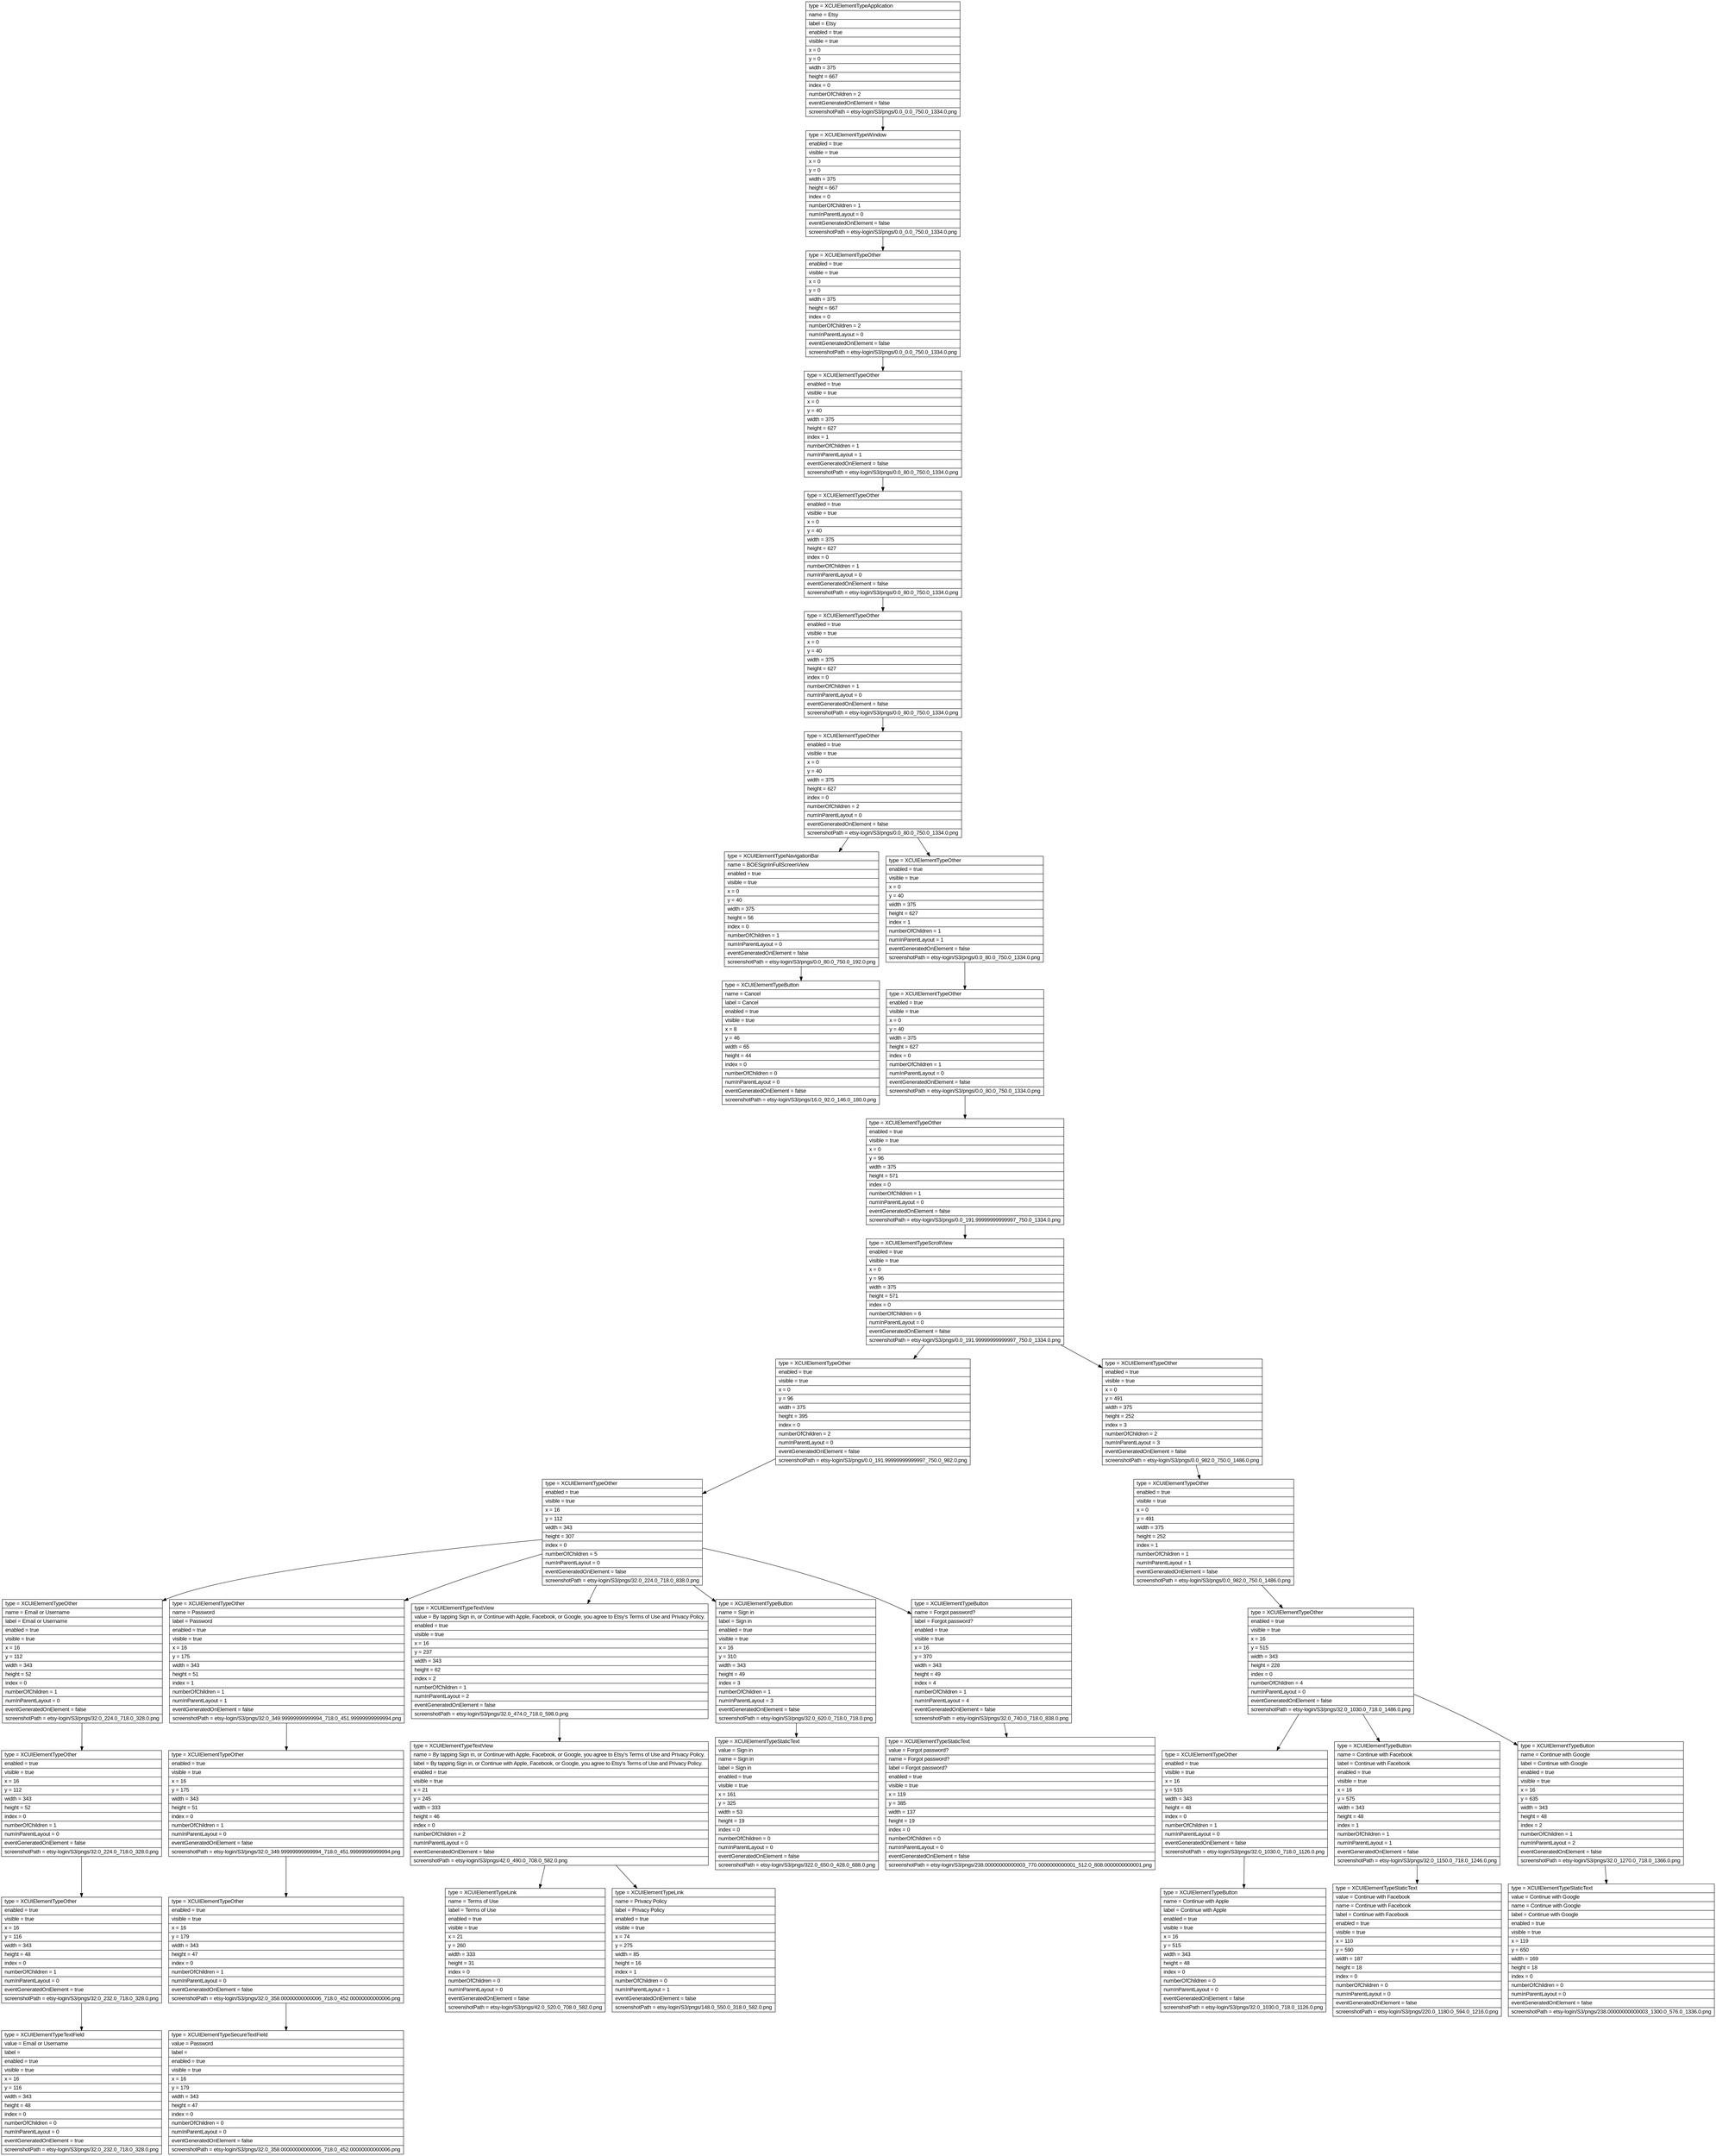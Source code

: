 digraph Layout {

	node [shape=record fontname=Arial];

	0	[label="{type = XCUIElementTypeApplication\l|name = Etsy\l|label = Etsy\l|enabled = true\l|visible = true\l|x = 0\l|y = 0\l|width = 375\l|height = 667\l|index = 0\l|numberOfChildren = 2\l|eventGeneratedOnElement = false \l|screenshotPath = etsy-login/S3/pngs/0.0_0.0_750.0_1334.0.png\l}"]
	1	[label="{type = XCUIElementTypeWindow\l|enabled = true\l|visible = true\l|x = 0\l|y = 0\l|width = 375\l|height = 667\l|index = 0\l|numberOfChildren = 1\l|numInParentLayout = 0\l|eventGeneratedOnElement = false \l|screenshotPath = etsy-login/S3/pngs/0.0_0.0_750.0_1334.0.png\l}"]
	2	[label="{type = XCUIElementTypeOther\l|enabled = true\l|visible = true\l|x = 0\l|y = 0\l|width = 375\l|height = 667\l|index = 0\l|numberOfChildren = 2\l|numInParentLayout = 0\l|eventGeneratedOnElement = false \l|screenshotPath = etsy-login/S3/pngs/0.0_0.0_750.0_1334.0.png\l}"]
	3	[label="{type = XCUIElementTypeOther\l|enabled = true\l|visible = true\l|x = 0\l|y = 40\l|width = 375\l|height = 627\l|index = 1\l|numberOfChildren = 1\l|numInParentLayout = 1\l|eventGeneratedOnElement = false \l|screenshotPath = etsy-login/S3/pngs/0.0_80.0_750.0_1334.0.png\l}"]
	4	[label="{type = XCUIElementTypeOther\l|enabled = true\l|visible = true\l|x = 0\l|y = 40\l|width = 375\l|height = 627\l|index = 0\l|numberOfChildren = 1\l|numInParentLayout = 0\l|eventGeneratedOnElement = false \l|screenshotPath = etsy-login/S3/pngs/0.0_80.0_750.0_1334.0.png\l}"]
	5	[label="{type = XCUIElementTypeOther\l|enabled = true\l|visible = true\l|x = 0\l|y = 40\l|width = 375\l|height = 627\l|index = 0\l|numberOfChildren = 1\l|numInParentLayout = 0\l|eventGeneratedOnElement = false \l|screenshotPath = etsy-login/S3/pngs/0.0_80.0_750.0_1334.0.png\l}"]
	6	[label="{type = XCUIElementTypeOther\l|enabled = true\l|visible = true\l|x = 0\l|y = 40\l|width = 375\l|height = 627\l|index = 0\l|numberOfChildren = 2\l|numInParentLayout = 0\l|eventGeneratedOnElement = false \l|screenshotPath = etsy-login/S3/pngs/0.0_80.0_750.0_1334.0.png\l}"]
	7	[label="{type = XCUIElementTypeNavigationBar\l|name = BOESignInFullScreenView\l|enabled = true\l|visible = true\l|x = 0\l|y = 40\l|width = 375\l|height = 56\l|index = 0\l|numberOfChildren = 1\l|numInParentLayout = 0\l|eventGeneratedOnElement = false \l|screenshotPath = etsy-login/S3/pngs/0.0_80.0_750.0_192.0.png\l}"]
	8	[label="{type = XCUIElementTypeOther\l|enabled = true\l|visible = true\l|x = 0\l|y = 40\l|width = 375\l|height = 627\l|index = 1\l|numberOfChildren = 1\l|numInParentLayout = 1\l|eventGeneratedOnElement = false \l|screenshotPath = etsy-login/S3/pngs/0.0_80.0_750.0_1334.0.png\l}"]
	9	[label="{type = XCUIElementTypeButton\l|name = Cancel\l|label = Cancel\l|enabled = true\l|visible = true\l|x = 8\l|y = 46\l|width = 65\l|height = 44\l|index = 0\l|numberOfChildren = 0\l|numInParentLayout = 0\l|eventGeneratedOnElement = false \l|screenshotPath = etsy-login/S3/pngs/16.0_92.0_146.0_180.0.png\l}"]
	10	[label="{type = XCUIElementTypeOther\l|enabled = true\l|visible = true\l|x = 0\l|y = 40\l|width = 375\l|height = 627\l|index = 0\l|numberOfChildren = 1\l|numInParentLayout = 0\l|eventGeneratedOnElement = false \l|screenshotPath = etsy-login/S3/pngs/0.0_80.0_750.0_1334.0.png\l}"]
	11	[label="{type = XCUIElementTypeOther\l|enabled = true\l|visible = true\l|x = 0\l|y = 96\l|width = 375\l|height = 571\l|index = 0\l|numberOfChildren = 1\l|numInParentLayout = 0\l|eventGeneratedOnElement = false \l|screenshotPath = etsy-login/S3/pngs/0.0_191.99999999999997_750.0_1334.0.png\l}"]
	12	[label="{type = XCUIElementTypeScrollView\l|enabled = true\l|visible = true\l|x = 0\l|y = 96\l|width = 375\l|height = 571\l|index = 0\l|numberOfChildren = 6\l|numInParentLayout = 0\l|eventGeneratedOnElement = false \l|screenshotPath = etsy-login/S3/pngs/0.0_191.99999999999997_750.0_1334.0.png\l}"]
	13	[label="{type = XCUIElementTypeOther\l|enabled = true\l|visible = true\l|x = 0\l|y = 96\l|width = 375\l|height = 395\l|index = 0\l|numberOfChildren = 2\l|numInParentLayout = 0\l|eventGeneratedOnElement = false \l|screenshotPath = etsy-login/S3/pngs/0.0_191.99999999999997_750.0_982.0.png\l}"]
	14	[label="{type = XCUIElementTypeOther\l|enabled = true\l|visible = true\l|x = 0\l|y = 491\l|width = 375\l|height = 252\l|index = 3\l|numberOfChildren = 2\l|numInParentLayout = 3\l|eventGeneratedOnElement = false \l|screenshotPath = etsy-login/S3/pngs/0.0_982.0_750.0_1486.0.png\l}"]
	15	[label="{type = XCUIElementTypeOther\l|enabled = true\l|visible = true\l|x = 16\l|y = 112\l|width = 343\l|height = 307\l|index = 0\l|numberOfChildren = 5\l|numInParentLayout = 0\l|eventGeneratedOnElement = false \l|screenshotPath = etsy-login/S3/pngs/32.0_224.0_718.0_838.0.png\l}"]
	16	[label="{type = XCUIElementTypeOther\l|enabled = true\l|visible = true\l|x = 0\l|y = 491\l|width = 375\l|height = 252\l|index = 1\l|numberOfChildren = 1\l|numInParentLayout = 1\l|eventGeneratedOnElement = false \l|screenshotPath = etsy-login/S3/pngs/0.0_982.0_750.0_1486.0.png\l}"]
	17	[label="{type = XCUIElementTypeOther\l|name = Email or Username\l|label = Email or Username\l|enabled = true\l|visible = true\l|x = 16\l|y = 112\l|width = 343\l|height = 52\l|index = 0\l|numberOfChildren = 1\l|numInParentLayout = 0\l|eventGeneratedOnElement = false \l|screenshotPath = etsy-login/S3/pngs/32.0_224.0_718.0_328.0.png\l}"]
	18	[label="{type = XCUIElementTypeOther\l|name = Password\l|label = Password\l|enabled = true\l|visible = true\l|x = 16\l|y = 175\l|width = 343\l|height = 51\l|index = 1\l|numberOfChildren = 1\l|numInParentLayout = 1\l|eventGeneratedOnElement = false \l|screenshotPath = etsy-login/S3/pngs/32.0_349.99999999999994_718.0_451.99999999999994.png\l}"]
	19	[label="{type = XCUIElementTypeTextView\l|value = By tapping Sign in, or Continue with Apple, Facebook, or Google, you agree to Etsy's Terms of Use and Privacy Policy.\l|enabled = true\l|visible = true\l|x = 16\l|y = 237\l|width = 343\l|height = 62\l|index = 2\l|numberOfChildren = 1\l|numInParentLayout = 2\l|eventGeneratedOnElement = false \l|screenshotPath = etsy-login/S3/pngs/32.0_474.0_718.0_598.0.png\l}"]
	20	[label="{type = XCUIElementTypeButton\l|name = Sign in\l|label = Sign in\l|enabled = true\l|visible = true\l|x = 16\l|y = 310\l|width = 343\l|height = 49\l|index = 3\l|numberOfChildren = 1\l|numInParentLayout = 3\l|eventGeneratedOnElement = false \l|screenshotPath = etsy-login/S3/pngs/32.0_620.0_718.0_718.0.png\l}"]
	21	[label="{type = XCUIElementTypeButton\l|name = Forgot password?\l|label = Forgot password?\l|enabled = true\l|visible = true\l|x = 16\l|y = 370\l|width = 343\l|height = 49\l|index = 4\l|numberOfChildren = 1\l|numInParentLayout = 4\l|eventGeneratedOnElement = false \l|screenshotPath = etsy-login/S3/pngs/32.0_740.0_718.0_838.0.png\l}"]
	22	[label="{type = XCUIElementTypeOther\l|enabled = true\l|visible = true\l|x = 16\l|y = 515\l|width = 343\l|height = 228\l|index = 0\l|numberOfChildren = 4\l|numInParentLayout = 0\l|eventGeneratedOnElement = false \l|screenshotPath = etsy-login/S3/pngs/32.0_1030.0_718.0_1486.0.png\l}"]
	23	[label="{type = XCUIElementTypeOther\l|enabled = true\l|visible = true\l|x = 16\l|y = 112\l|width = 343\l|height = 52\l|index = 0\l|numberOfChildren = 1\l|numInParentLayout = 0\l|eventGeneratedOnElement = false \l|screenshotPath = etsy-login/S3/pngs/32.0_224.0_718.0_328.0.png\l}"]
	24	[label="{type = XCUIElementTypeOther\l|enabled = true\l|visible = true\l|x = 16\l|y = 175\l|width = 343\l|height = 51\l|index = 0\l|numberOfChildren = 1\l|numInParentLayout = 0\l|eventGeneratedOnElement = false \l|screenshotPath = etsy-login/S3/pngs/32.0_349.99999999999994_718.0_451.99999999999994.png\l}"]
	25	[label="{type = XCUIElementTypeTextView\l|name = By tapping Sign in, or Continue with Apple, Facebook, or Google, you agree to Etsy's Terms of Use and Privacy Policy.\l|label = By tapping Sign in, or Continue with Apple, Facebook, or Google, you agree to Etsy's Terms of Use and Privacy Policy.\l|enabled = true\l|visible = true\l|x = 21\l|y = 245\l|width = 333\l|height = 46\l|index = 0\l|numberOfChildren = 2\l|numInParentLayout = 0\l|eventGeneratedOnElement = false \l|screenshotPath = etsy-login/S3/pngs/42.0_490.0_708.0_582.0.png\l}"]
	26	[label="{type = XCUIElementTypeStaticText\l|value = Sign in\l|name = Sign in\l|label = Sign in\l|enabled = true\l|visible = true\l|x = 161\l|y = 325\l|width = 53\l|height = 19\l|index = 0\l|numberOfChildren = 0\l|numInParentLayout = 0\l|eventGeneratedOnElement = false \l|screenshotPath = etsy-login/S3/pngs/322.0_650.0_428.0_688.0.png\l}"]
	27	[label="{type = XCUIElementTypeStaticText\l|value = Forgot password?\l|name = Forgot password?\l|label = Forgot password?\l|enabled = true\l|visible = true\l|x = 119\l|y = 385\l|width = 137\l|height = 19\l|index = 0\l|numberOfChildren = 0\l|numInParentLayout = 0\l|eventGeneratedOnElement = false \l|screenshotPath = etsy-login/S3/pngs/238.00000000000003_770.0000000000001_512.0_808.0000000000001.png\l}"]
	28	[label="{type = XCUIElementTypeOther\l|enabled = true\l|visible = true\l|x = 16\l|y = 515\l|width = 343\l|height = 48\l|index = 0\l|numberOfChildren = 1\l|numInParentLayout = 0\l|eventGeneratedOnElement = false \l|screenshotPath = etsy-login/S3/pngs/32.0_1030.0_718.0_1126.0.png\l}"]
	29	[label="{type = XCUIElementTypeButton\l|name = Continue with Facebook\l|label = Continue with Facebook\l|enabled = true\l|visible = true\l|x = 16\l|y = 575\l|width = 343\l|height = 48\l|index = 1\l|numberOfChildren = 1\l|numInParentLayout = 1\l|eventGeneratedOnElement = false \l|screenshotPath = etsy-login/S3/pngs/32.0_1150.0_718.0_1246.0.png\l}"]
	30	[label="{type = XCUIElementTypeButton\l|name = Continue with Google\l|label = Continue with Google\l|enabled = true\l|visible = true\l|x = 16\l|y = 635\l|width = 343\l|height = 48\l|index = 2\l|numberOfChildren = 1\l|numInParentLayout = 2\l|eventGeneratedOnElement = false \l|screenshotPath = etsy-login/S3/pngs/32.0_1270.0_718.0_1366.0.png\l}"]
	31	[label="{type = XCUIElementTypeOther\l|enabled = true\l|visible = true\l|x = 16\l|y = 116\l|width = 343\l|height = 48\l|index = 0\l|numberOfChildren = 1\l|numInParentLayout = 0\l|eventGeneratedOnElement = true \l|screenshotPath = etsy-login/S3/pngs/32.0_232.0_718.0_328.0.png\l}"]
	32	[label="{type = XCUIElementTypeOther\l|enabled = true\l|visible = true\l|x = 16\l|y = 179\l|width = 343\l|height = 47\l|index = 0\l|numberOfChildren = 1\l|numInParentLayout = 0\l|eventGeneratedOnElement = false \l|screenshotPath = etsy-login/S3/pngs/32.0_358.00000000000006_718.0_452.00000000000006.png\l}"]
	33	[label="{type = XCUIElementTypeLink\l|name = Terms of Use\l|label = Terms of Use\l|enabled = true\l|visible = true\l|x = 21\l|y = 260\l|width = 333\l|height = 31\l|index = 0\l|numberOfChildren = 0\l|numInParentLayout = 0\l|eventGeneratedOnElement = false \l|screenshotPath = etsy-login/S3/pngs/42.0_520.0_708.0_582.0.png\l}"]
	34	[label="{type = XCUIElementTypeLink\l|name = Privacy Policy\l|label = Privacy Policy\l|enabled = true\l|visible = true\l|x = 74\l|y = 275\l|width = 85\l|height = 16\l|index = 1\l|numberOfChildren = 0\l|numInParentLayout = 1\l|eventGeneratedOnElement = false \l|screenshotPath = etsy-login/S3/pngs/148.0_550.0_318.0_582.0.png\l}"]
	35	[label="{type = XCUIElementTypeButton\l|name = Continue with Apple\l|label = Continue with Apple\l|enabled = true\l|visible = true\l|x = 16\l|y = 515\l|width = 343\l|height = 48\l|index = 0\l|numberOfChildren = 0\l|numInParentLayout = 0\l|eventGeneratedOnElement = false \l|screenshotPath = etsy-login/S3/pngs/32.0_1030.0_718.0_1126.0.png\l}"]
	36	[label="{type = XCUIElementTypeStaticText\l|value = Continue with Facebook\l|name = Continue with Facebook\l|label = Continue with Facebook\l|enabled = true\l|visible = true\l|x = 110\l|y = 590\l|width = 187\l|height = 18\l|index = 0\l|numberOfChildren = 0\l|numInParentLayout = 0\l|eventGeneratedOnElement = false \l|screenshotPath = etsy-login/S3/pngs/220.0_1180.0_594.0_1216.0.png\l}"]
	37	[label="{type = XCUIElementTypeStaticText\l|value = Continue with Google\l|name = Continue with Google\l|label = Continue with Google\l|enabled = true\l|visible = true\l|x = 119\l|y = 650\l|width = 169\l|height = 18\l|index = 0\l|numberOfChildren = 0\l|numInParentLayout = 0\l|eventGeneratedOnElement = false \l|screenshotPath = etsy-login/S3/pngs/238.00000000000003_1300.0_576.0_1336.0.png\l}"]
	38	[label="{type = XCUIElementTypeTextField\l|value = Email or Username\l|label = \l|enabled = true\l|visible = true\l|x = 16\l|y = 116\l|width = 343\l|height = 48\l|index = 0\l|numberOfChildren = 0\l|numInParentLayout = 0\l|eventGeneratedOnElement = true \l|screenshotPath = etsy-login/S3/pngs/32.0_232.0_718.0_328.0.png\l}"]
	39	[label="{type = XCUIElementTypeSecureTextField\l|value = Password\l|label = \l|enabled = true\l|visible = true\l|x = 16\l|y = 179\l|width = 343\l|height = 47\l|index = 0\l|numberOfChildren = 0\l|numInParentLayout = 0\l|eventGeneratedOnElement = false \l|screenshotPath = etsy-login/S3/pngs/32.0_358.00000000000006_718.0_452.00000000000006.png\l}"]


	0 -> 1
	1 -> 2
	2 -> 3
	3 -> 4
	4 -> 5
	5 -> 6
	6 -> 7
	6 -> 8
	7 -> 9
	8 -> 10
	10 -> 11
	11 -> 12
	12 -> 13
	12 -> 14
	13 -> 15
	14 -> 16
	15 -> 17
	15 -> 18
	15 -> 19
	15 -> 20
	15 -> 21
	16 -> 22
	17 -> 23
	18 -> 24
	19 -> 25
	20 -> 26
	21 -> 27
	22 -> 28
	22 -> 29
	22 -> 30
	23 -> 31
	24 -> 32
	25 -> 33
	25 -> 34
	28 -> 35
	29 -> 36
	30 -> 37
	31 -> 38
	32 -> 39


}